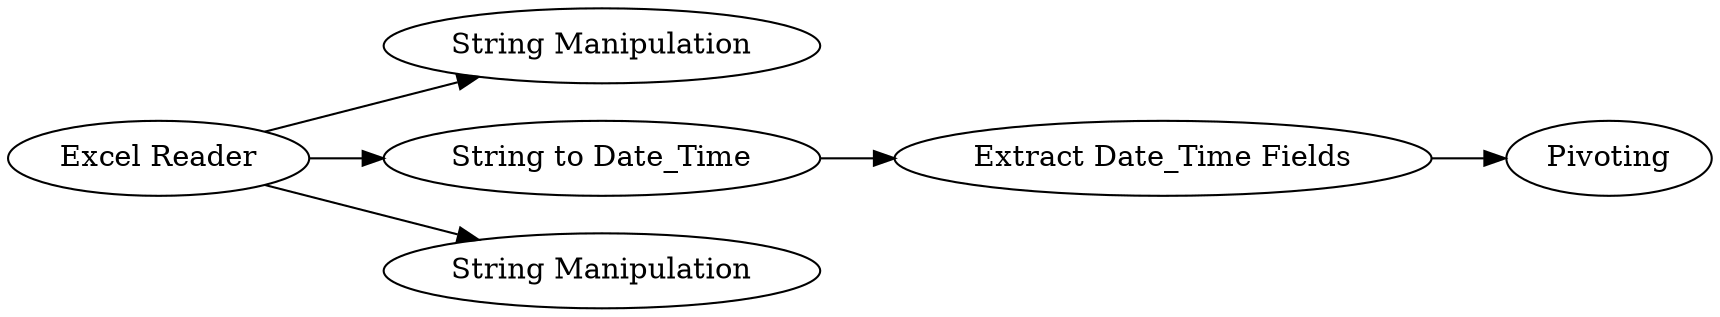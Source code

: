 digraph {
	1 [label="Excel Reader"]
	2 [label="String Manipulation"]
	3 [label="String to Date_Time"]
	4 [label="Extract Date_Time Fields"]
	5 [label=Pivoting]
	6 [label="String Manipulation"]
	1 -> 2
	1 -> 3
	1 -> 6
	3 -> 4
	4 -> 5
	rankdir=LR
}
